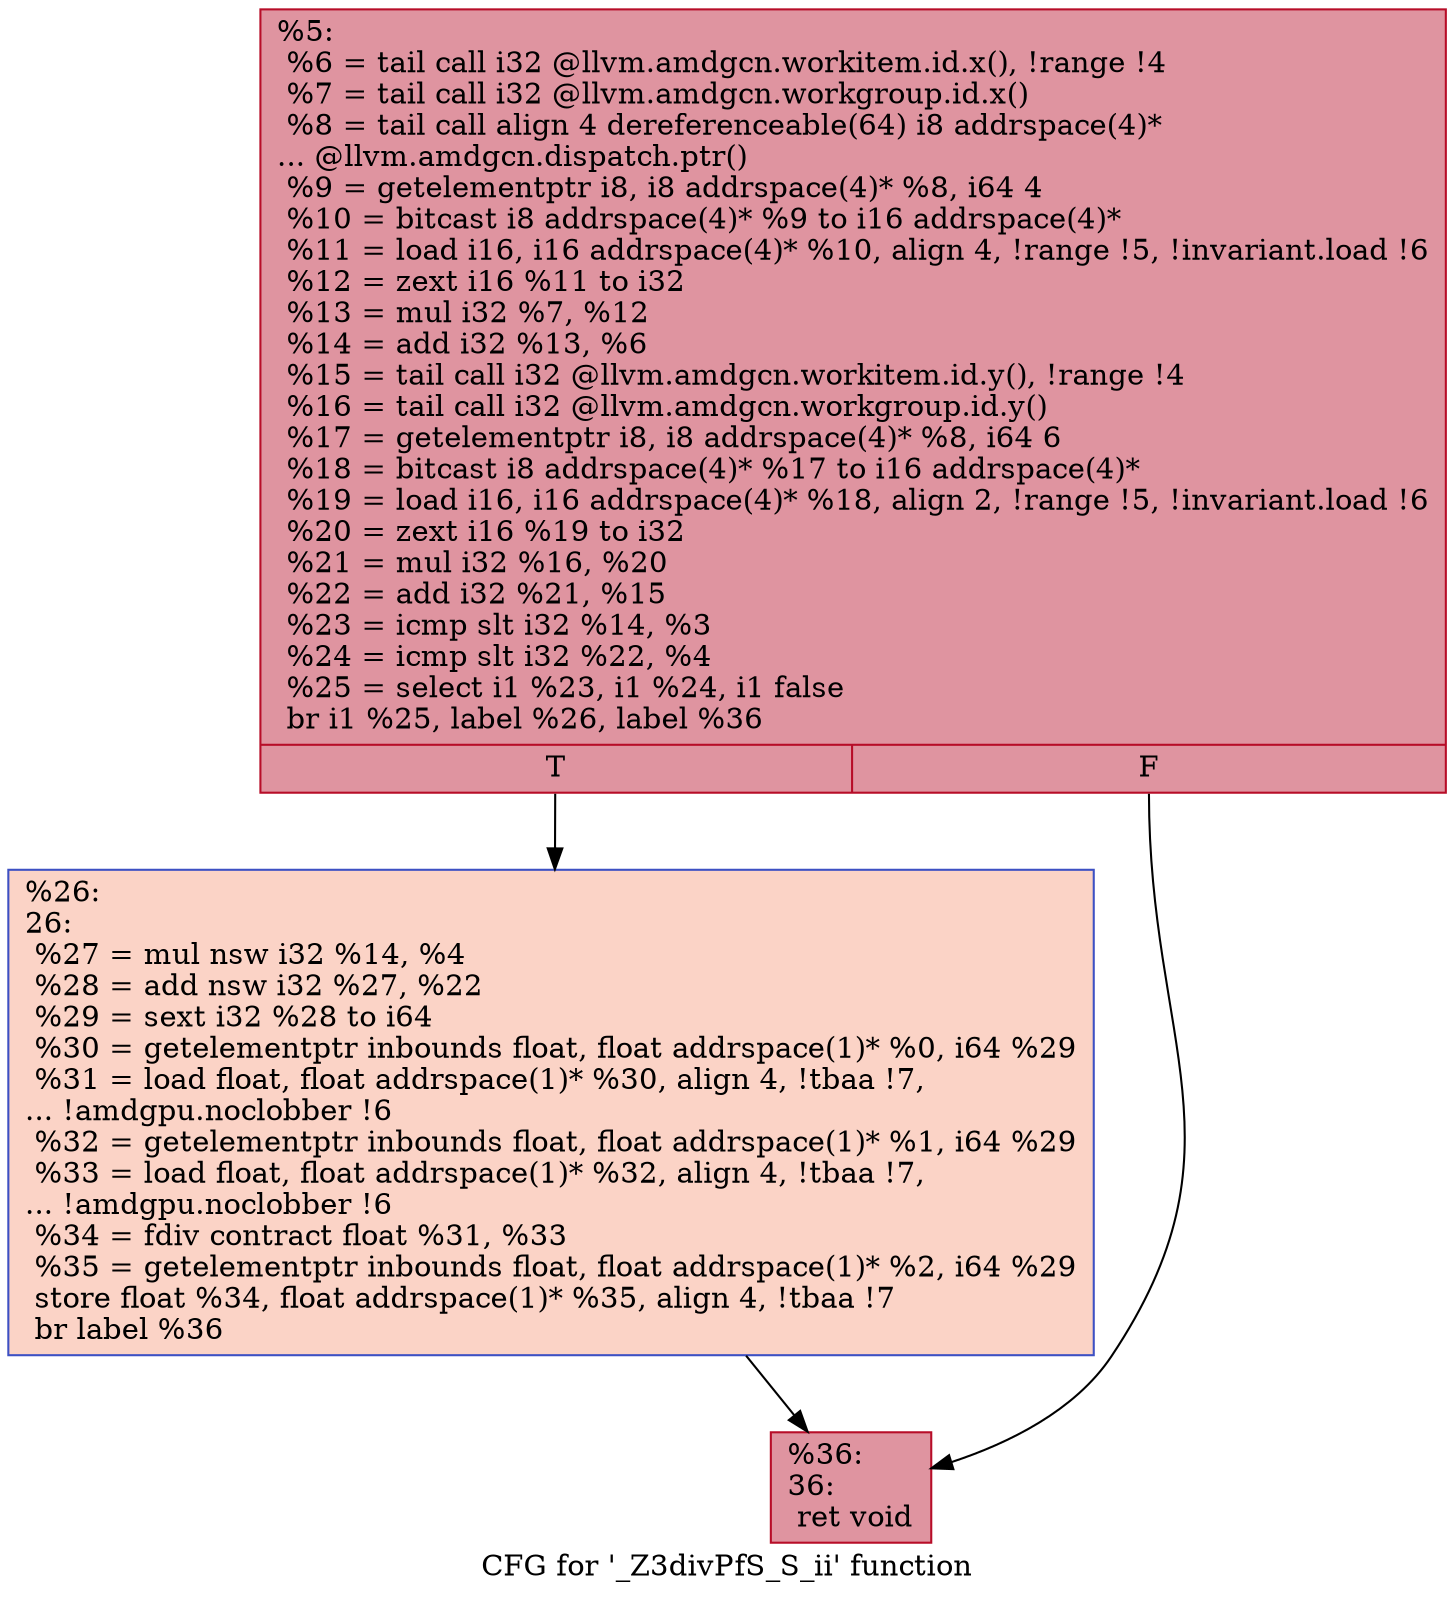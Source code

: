 digraph "CFG for '_Z3divPfS_S_ii' function" {
	label="CFG for '_Z3divPfS_S_ii' function";

	Node0x5ba43e0 [shape=record,color="#b70d28ff", style=filled, fillcolor="#b70d2870",label="{%5:\l  %6 = tail call i32 @llvm.amdgcn.workitem.id.x(), !range !4\l  %7 = tail call i32 @llvm.amdgcn.workgroup.id.x()\l  %8 = tail call align 4 dereferenceable(64) i8 addrspace(4)*\l... @llvm.amdgcn.dispatch.ptr()\l  %9 = getelementptr i8, i8 addrspace(4)* %8, i64 4\l  %10 = bitcast i8 addrspace(4)* %9 to i16 addrspace(4)*\l  %11 = load i16, i16 addrspace(4)* %10, align 4, !range !5, !invariant.load !6\l  %12 = zext i16 %11 to i32\l  %13 = mul i32 %7, %12\l  %14 = add i32 %13, %6\l  %15 = tail call i32 @llvm.amdgcn.workitem.id.y(), !range !4\l  %16 = tail call i32 @llvm.amdgcn.workgroup.id.y()\l  %17 = getelementptr i8, i8 addrspace(4)* %8, i64 6\l  %18 = bitcast i8 addrspace(4)* %17 to i16 addrspace(4)*\l  %19 = load i16, i16 addrspace(4)* %18, align 2, !range !5, !invariant.load !6\l  %20 = zext i16 %19 to i32\l  %21 = mul i32 %16, %20\l  %22 = add i32 %21, %15\l  %23 = icmp slt i32 %14, %3\l  %24 = icmp slt i32 %22, %4\l  %25 = select i1 %23, i1 %24, i1 false\l  br i1 %25, label %26, label %36\l|{<s0>T|<s1>F}}"];
	Node0x5ba43e0:s0 -> Node0x5ba7e80;
	Node0x5ba43e0:s1 -> Node0x5ba7f10;
	Node0x5ba7e80 [shape=record,color="#3d50c3ff", style=filled, fillcolor="#f59c7d70",label="{%26:\l26:                                               \l  %27 = mul nsw i32 %14, %4\l  %28 = add nsw i32 %27, %22\l  %29 = sext i32 %28 to i64\l  %30 = getelementptr inbounds float, float addrspace(1)* %0, i64 %29\l  %31 = load float, float addrspace(1)* %30, align 4, !tbaa !7,\l... !amdgpu.noclobber !6\l  %32 = getelementptr inbounds float, float addrspace(1)* %1, i64 %29\l  %33 = load float, float addrspace(1)* %32, align 4, !tbaa !7,\l... !amdgpu.noclobber !6\l  %34 = fdiv contract float %31, %33\l  %35 = getelementptr inbounds float, float addrspace(1)* %2, i64 %29\l  store float %34, float addrspace(1)* %35, align 4, !tbaa !7\l  br label %36\l}"];
	Node0x5ba7e80 -> Node0x5ba7f10;
	Node0x5ba7f10 [shape=record,color="#b70d28ff", style=filled, fillcolor="#b70d2870",label="{%36:\l36:                                               \l  ret void\l}"];
}
